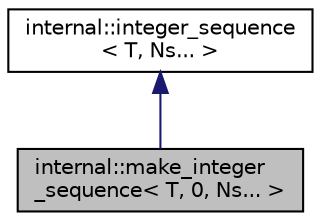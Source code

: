 digraph "internal::make_integer_sequence&lt; T, 0, Ns... &gt;"
{
  edge [fontname="Helvetica",fontsize="10",labelfontname="Helvetica",labelfontsize="10"];
  node [fontname="Helvetica",fontsize="10",shape=record];
  Node2 [label="internal::make_integer\l_sequence\< T, 0, Ns... \>",height=0.2,width=0.4,color="black", fillcolor="grey75", style="filled", fontcolor="black"];
  Node3 -> Node2 [dir="back",color="midnightblue",fontsize="10",style="solid",fontname="Helvetica"];
  Node3 [label="internal::integer_sequence\l\< T, Ns... \>",height=0.2,width=0.4,color="black", fillcolor="white", style="filled",URL="$structinternal_1_1integer__sequence.html"];
}
